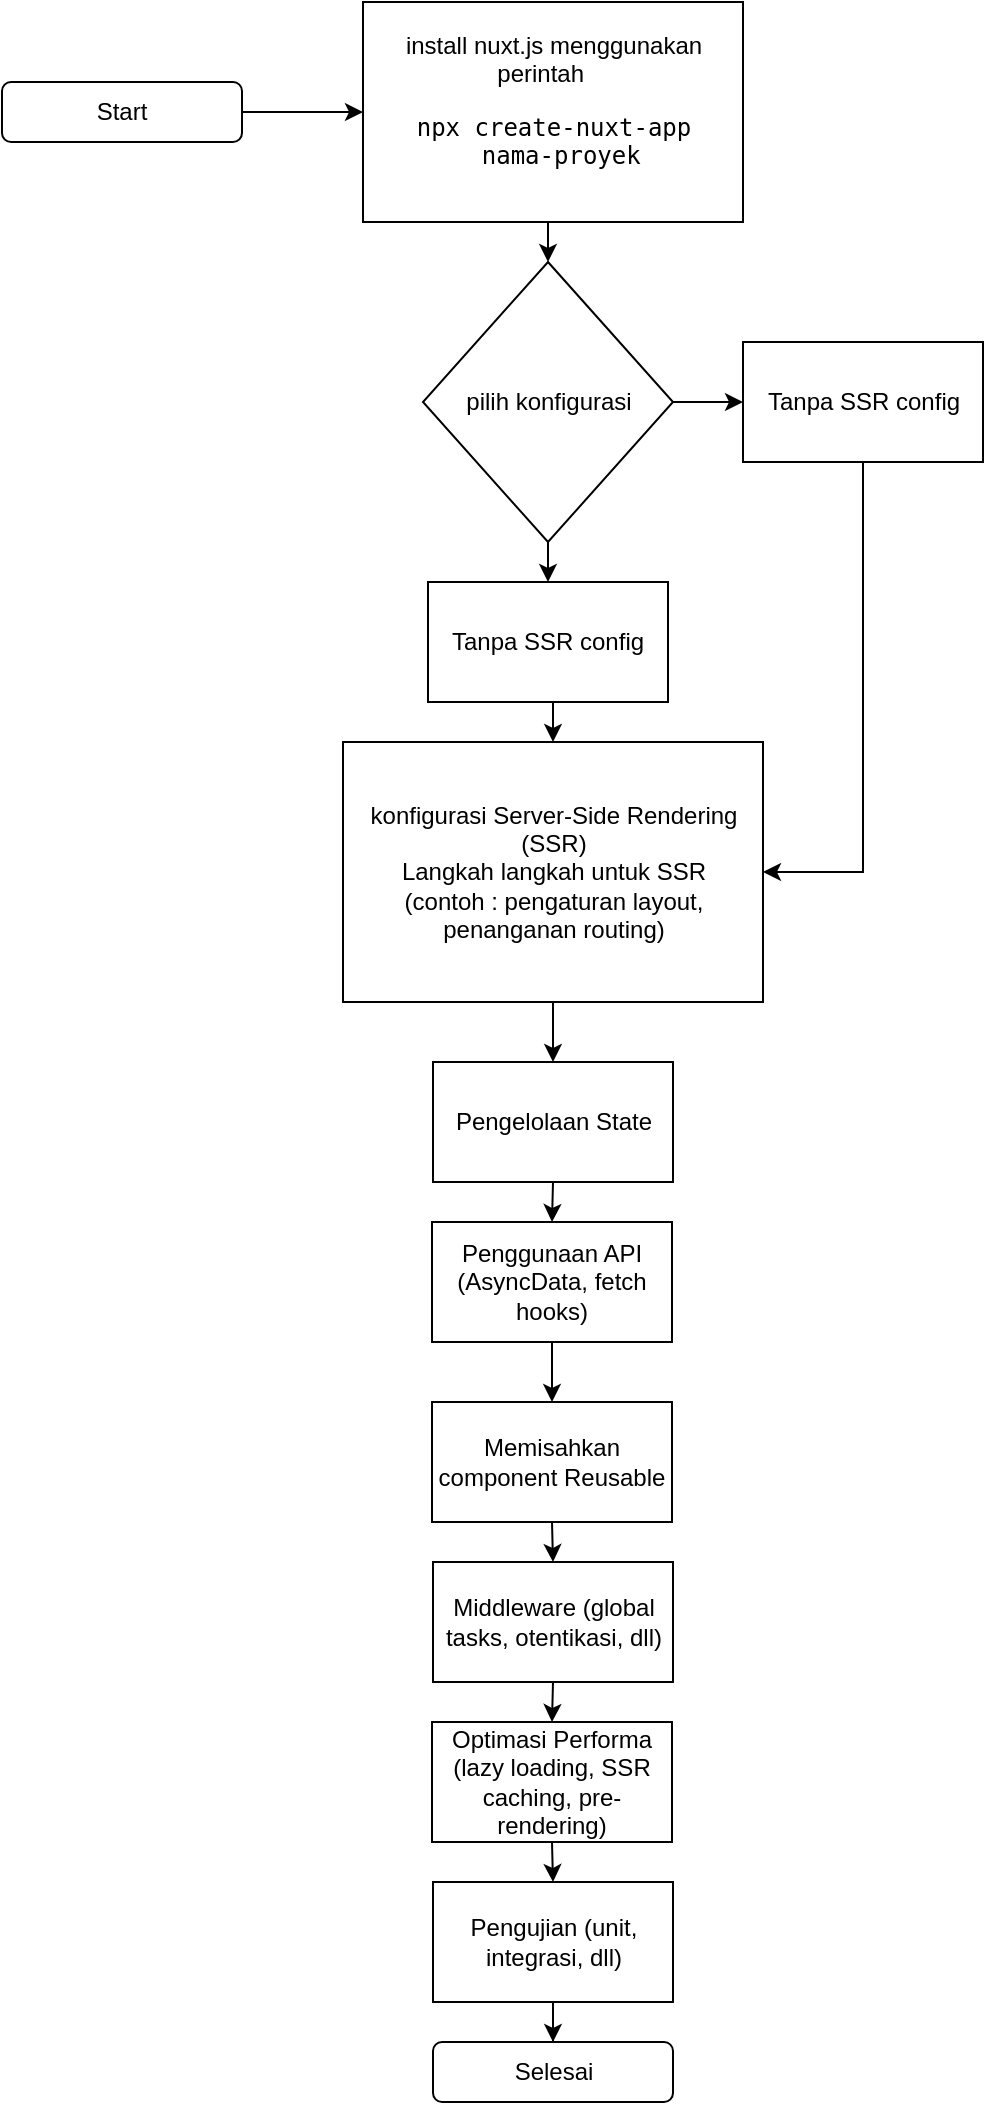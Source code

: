 <mxfile version="22.1.4" type="github">
  <diagram name="Page-1" id="1xGqWFJQZjWRhHIFGhbM">
    <mxGraphModel dx="1364" dy="795" grid="1" gridSize="10" guides="1" tooltips="1" connect="1" arrows="1" fold="1" page="1" pageScale="1" pageWidth="850" pageHeight="1100" math="0" shadow="0">
      <root>
        <mxCell id="0" />
        <mxCell id="1" parent="0" />
        <mxCell id="3r73x3zMtWNCiB24kIPx-27" style="edgeStyle=orthogonalEdgeStyle;rounded=0;orthogonalLoop=1;jettySize=auto;html=1;exitX=0.5;exitY=1;exitDx=0;exitDy=0;entryX=0.5;entryY=0;entryDx=0;entryDy=0;" edge="1" parent="1" source="3r73x3zMtWNCiB24kIPx-1" target="3r73x3zMtWNCiB24kIPx-4">
          <mxGeometry relative="1" as="geometry" />
        </mxCell>
        <mxCell id="3r73x3zMtWNCiB24kIPx-1" value="install nuxt.js menggunakan perintah&lt;span style=&quot;&quot;&gt;&lt;span style=&quot;white-space: pre;&quot;&gt;&amp;nbsp;&amp;nbsp;&amp;nbsp;&amp;nbsp;&lt;/span&gt;&lt;/span&gt;&lt;br&gt;&lt;pre&gt;&lt;code class=&quot;!whitespace-pre hljs language-lua&quot;&gt;npx create-nuxt-app&lt;br&gt; nama-proyek&lt;/code&gt;&lt;/pre&gt;" style="rounded=0;whiteSpace=wrap;html=1;" vertex="1" parent="1">
          <mxGeometry x="330.5" y="10" width="190" height="110" as="geometry" />
        </mxCell>
        <mxCell id="3r73x3zMtWNCiB24kIPx-11" style="edgeStyle=orthogonalEdgeStyle;rounded=0;orthogonalLoop=1;jettySize=auto;html=1;exitX=1;exitY=0.5;exitDx=0;exitDy=0;entryX=0;entryY=0.5;entryDx=0;entryDy=0;" edge="1" parent="1" source="3r73x3zMtWNCiB24kIPx-4" target="3r73x3zMtWNCiB24kIPx-5">
          <mxGeometry relative="1" as="geometry" />
        </mxCell>
        <mxCell id="3r73x3zMtWNCiB24kIPx-15" style="edgeStyle=orthogonalEdgeStyle;rounded=0;orthogonalLoop=1;jettySize=auto;html=1;exitX=0.5;exitY=1;exitDx=0;exitDy=0;entryX=0.5;entryY=0;entryDx=0;entryDy=0;" edge="1" parent="1" source="3r73x3zMtWNCiB24kIPx-4" target="3r73x3zMtWNCiB24kIPx-13">
          <mxGeometry relative="1" as="geometry" />
        </mxCell>
        <mxCell id="3r73x3zMtWNCiB24kIPx-4" value="pilih konfigurasi" style="rhombus;whiteSpace=wrap;html=1;" vertex="1" parent="1">
          <mxGeometry x="360.5" y="140" width="125" height="140" as="geometry" />
        </mxCell>
        <mxCell id="3r73x3zMtWNCiB24kIPx-10" style="edgeStyle=orthogonalEdgeStyle;rounded=0;orthogonalLoop=1;jettySize=auto;html=1;exitX=0.5;exitY=1;exitDx=0;exitDy=0;entryX=1;entryY=0.5;entryDx=0;entryDy=0;" edge="1" parent="1" source="3r73x3zMtWNCiB24kIPx-5" target="3r73x3zMtWNCiB24kIPx-6">
          <mxGeometry relative="1" as="geometry">
            <mxPoint x="660" y="430" as="targetPoint" />
          </mxGeometry>
        </mxCell>
        <mxCell id="3r73x3zMtWNCiB24kIPx-5" value="Tanpa SSR config" style="rounded=0;whiteSpace=wrap;html=1;" vertex="1" parent="1">
          <mxGeometry x="520.5" y="180" width="120" height="60" as="geometry" />
        </mxCell>
        <mxCell id="3r73x3zMtWNCiB24kIPx-21" style="edgeStyle=orthogonalEdgeStyle;rounded=0;orthogonalLoop=1;jettySize=auto;html=1;exitX=0.5;exitY=1;exitDx=0;exitDy=0;entryX=0.5;entryY=0;entryDx=0;entryDy=0;" edge="1" parent="1" source="3r73x3zMtWNCiB24kIPx-6" target="3r73x3zMtWNCiB24kIPx-18">
          <mxGeometry relative="1" as="geometry" />
        </mxCell>
        <mxCell id="3r73x3zMtWNCiB24kIPx-6" value="&lt;div&gt;konfigurasi Server-Side Rendering (SSR) &lt;br&gt;&lt;/div&gt;&lt;div&gt;Langkah langkah untuk SSR &lt;br&gt;(contoh : pengaturan layout, penanganan routing)&lt;br&gt;&lt;/div&gt;" style="rounded=0;whiteSpace=wrap;html=1;" vertex="1" parent="1">
          <mxGeometry x="320.5" y="380" width="210" height="130" as="geometry" />
        </mxCell>
        <mxCell id="3r73x3zMtWNCiB24kIPx-16" style="edgeStyle=orthogonalEdgeStyle;rounded=0;orthogonalLoop=1;jettySize=auto;html=1;exitX=0.5;exitY=1;exitDx=0;exitDy=0;entryX=0.5;entryY=0;entryDx=0;entryDy=0;" edge="1" parent="1" source="3r73x3zMtWNCiB24kIPx-13" target="3r73x3zMtWNCiB24kIPx-6">
          <mxGeometry relative="1" as="geometry" />
        </mxCell>
        <mxCell id="3r73x3zMtWNCiB24kIPx-13" value="Tanpa SSR config" style="rounded=0;whiteSpace=wrap;html=1;" vertex="1" parent="1">
          <mxGeometry x="363" y="300" width="120" height="60" as="geometry" />
        </mxCell>
        <mxCell id="3r73x3zMtWNCiB24kIPx-24" style="edgeStyle=orthogonalEdgeStyle;rounded=0;orthogonalLoop=1;jettySize=auto;html=1;exitX=0.5;exitY=1;exitDx=0;exitDy=0;entryX=0.5;entryY=0;entryDx=0;entryDy=0;" edge="1" parent="1" source="3r73x3zMtWNCiB24kIPx-18" target="3r73x3zMtWNCiB24kIPx-23">
          <mxGeometry relative="1" as="geometry" />
        </mxCell>
        <mxCell id="3r73x3zMtWNCiB24kIPx-18" value="Pengelolaan State " style="rounded=0;whiteSpace=wrap;html=1;" vertex="1" parent="1">
          <mxGeometry x="365.5" y="540" width="120" height="60" as="geometry" />
        </mxCell>
        <mxCell id="3r73x3zMtWNCiB24kIPx-26" style="edgeStyle=orthogonalEdgeStyle;rounded=0;orthogonalLoop=1;jettySize=auto;html=1;exitX=0.5;exitY=1;exitDx=0;exitDy=0;entryX=0.5;entryY=0;entryDx=0;entryDy=0;" edge="1" parent="1" source="3r73x3zMtWNCiB24kIPx-23" target="3r73x3zMtWNCiB24kIPx-25">
          <mxGeometry relative="1" as="geometry" />
        </mxCell>
        <mxCell id="3r73x3zMtWNCiB24kIPx-23" value="&lt;div&gt;Penggunaan API&lt;/div&gt;&lt;div&gt;(AsyncData, fetch hooks)&lt;br&gt;&lt;/div&gt;" style="rounded=0;whiteSpace=wrap;html=1;" vertex="1" parent="1">
          <mxGeometry x="365" y="620" width="120" height="60" as="geometry" />
        </mxCell>
        <mxCell id="3r73x3zMtWNCiB24kIPx-31" style="edgeStyle=orthogonalEdgeStyle;rounded=0;orthogonalLoop=1;jettySize=auto;html=1;exitX=0.5;exitY=1;exitDx=0;exitDy=0;entryX=0.5;entryY=0;entryDx=0;entryDy=0;" edge="1" parent="1" source="3r73x3zMtWNCiB24kIPx-25" target="3r73x3zMtWNCiB24kIPx-28">
          <mxGeometry relative="1" as="geometry" />
        </mxCell>
        <mxCell id="3r73x3zMtWNCiB24kIPx-25" value="Memisahkan component Reusable" style="rounded=0;whiteSpace=wrap;html=1;" vertex="1" parent="1">
          <mxGeometry x="365" y="710" width="120" height="60" as="geometry" />
        </mxCell>
        <mxCell id="3r73x3zMtWNCiB24kIPx-32" style="edgeStyle=orthogonalEdgeStyle;rounded=0;orthogonalLoop=1;jettySize=auto;html=1;exitX=0.5;exitY=1;exitDx=0;exitDy=0;entryX=0.5;entryY=0;entryDx=0;entryDy=0;" edge="1" parent="1" source="3r73x3zMtWNCiB24kIPx-28" target="3r73x3zMtWNCiB24kIPx-29">
          <mxGeometry relative="1" as="geometry" />
        </mxCell>
        <mxCell id="3r73x3zMtWNCiB24kIPx-28" value="Middleware (global tasks, otentikasi, dll)" style="rounded=0;whiteSpace=wrap;html=1;" vertex="1" parent="1">
          <mxGeometry x="365.5" y="790" width="120" height="60" as="geometry" />
        </mxCell>
        <mxCell id="3r73x3zMtWNCiB24kIPx-34" style="edgeStyle=orthogonalEdgeStyle;rounded=0;orthogonalLoop=1;jettySize=auto;html=1;exitX=0.5;exitY=1;exitDx=0;exitDy=0;entryX=0.5;entryY=0;entryDx=0;entryDy=0;" edge="1" parent="1" source="3r73x3zMtWNCiB24kIPx-29" target="3r73x3zMtWNCiB24kIPx-33">
          <mxGeometry relative="1" as="geometry" />
        </mxCell>
        <mxCell id="3r73x3zMtWNCiB24kIPx-29" value="Optimasi Performa (lazy loading, SSR caching, pre-rendering)" style="rounded=0;whiteSpace=wrap;html=1;" vertex="1" parent="1">
          <mxGeometry x="365" y="870" width="120" height="60" as="geometry" />
        </mxCell>
        <mxCell id="3r73x3zMtWNCiB24kIPx-35" style="edgeStyle=orthogonalEdgeStyle;rounded=0;orthogonalLoop=1;jettySize=auto;html=1;exitX=0.5;exitY=1;exitDx=0;exitDy=0;" edge="1" parent="1" source="3r73x3zMtWNCiB24kIPx-33" target="3r73x3zMtWNCiB24kIPx-36">
          <mxGeometry relative="1" as="geometry">
            <mxPoint x="426" y="1030" as="targetPoint" />
          </mxGeometry>
        </mxCell>
        <mxCell id="3r73x3zMtWNCiB24kIPx-33" value="Pengujian (unit, integrasi, dll)" style="rounded=0;whiteSpace=wrap;html=1;" vertex="1" parent="1">
          <mxGeometry x="365.5" y="950" width="120" height="60" as="geometry" />
        </mxCell>
        <mxCell id="3r73x3zMtWNCiB24kIPx-36" value="Selesai" style="rounded=1;whiteSpace=wrap;html=1;" vertex="1" parent="1">
          <mxGeometry x="365.5" y="1030" width="120" height="30" as="geometry" />
        </mxCell>
        <mxCell id="3r73x3zMtWNCiB24kIPx-38" style="edgeStyle=orthogonalEdgeStyle;rounded=0;orthogonalLoop=1;jettySize=auto;html=1;exitX=1;exitY=0.5;exitDx=0;exitDy=0;entryX=0;entryY=0.5;entryDx=0;entryDy=0;" edge="1" parent="1" source="3r73x3zMtWNCiB24kIPx-37" target="3r73x3zMtWNCiB24kIPx-1">
          <mxGeometry relative="1" as="geometry" />
        </mxCell>
        <mxCell id="3r73x3zMtWNCiB24kIPx-37" value="Start" style="rounded=1;whiteSpace=wrap;html=1;" vertex="1" parent="1">
          <mxGeometry x="150" y="50" width="120" height="30" as="geometry" />
        </mxCell>
      </root>
    </mxGraphModel>
  </diagram>
</mxfile>
